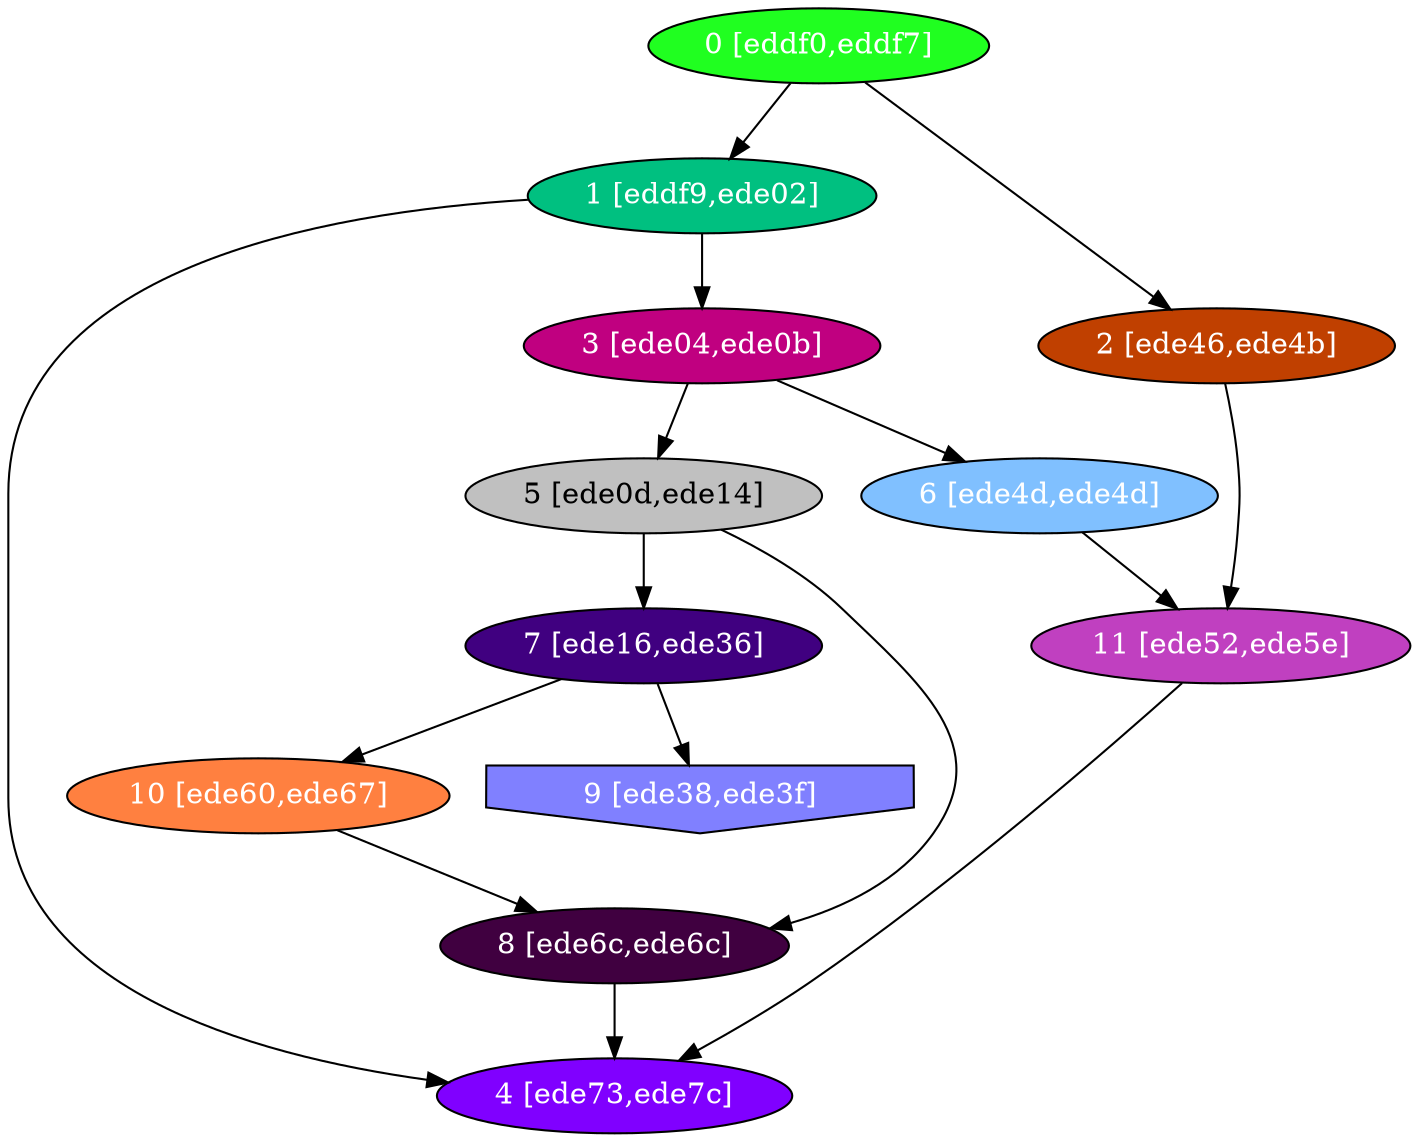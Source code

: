 diGraph libnss3{
	libnss3_0  [style=filled fillcolor="#20FF20" fontcolor="#ffffff" shape=oval label="0 [eddf0,eddf7]"]
	libnss3_1  [style=filled fillcolor="#00C080" fontcolor="#ffffff" shape=oval label="1 [eddf9,ede02]"]
	libnss3_2  [style=filled fillcolor="#C04000" fontcolor="#ffffff" shape=oval label="2 [ede46,ede4b]"]
	libnss3_3  [style=filled fillcolor="#C00080" fontcolor="#ffffff" shape=oval label="3 [ede04,ede0b]"]
	libnss3_4  [style=filled fillcolor="#8000FF" fontcolor="#ffffff" shape=oval label="4 [ede73,ede7c]"]
	libnss3_5  [style=filled fillcolor="#C0C0C0" fontcolor="#000000" shape=oval label="5 [ede0d,ede14]"]
	libnss3_6  [style=filled fillcolor="#80C0FF" fontcolor="#ffffff" shape=oval label="6 [ede4d,ede4d]"]
	libnss3_7  [style=filled fillcolor="#400080" fontcolor="#ffffff" shape=oval label="7 [ede16,ede36]"]
	libnss3_8  [style=filled fillcolor="#400040" fontcolor="#ffffff" shape=oval label="8 [ede6c,ede6c]"]
	libnss3_9  [style=filled fillcolor="#8080FF" fontcolor="#ffffff" shape=invhouse label="9 [ede38,ede3f]"]
	libnss3_a  [style=filled fillcolor="#FF8040" fontcolor="#ffffff" shape=oval label="10 [ede60,ede67]"]
	libnss3_b  [style=filled fillcolor="#C040C0" fontcolor="#ffffff" shape=oval label="11 [ede52,ede5e]"]

	libnss3_0 -> libnss3_1
	libnss3_0 -> libnss3_2
	libnss3_1 -> libnss3_3
	libnss3_1 -> libnss3_4
	libnss3_2 -> libnss3_b
	libnss3_3 -> libnss3_5
	libnss3_3 -> libnss3_6
	libnss3_5 -> libnss3_7
	libnss3_5 -> libnss3_8
	libnss3_6 -> libnss3_b
	libnss3_7 -> libnss3_9
	libnss3_7 -> libnss3_a
	libnss3_8 -> libnss3_4
	libnss3_a -> libnss3_8
	libnss3_b -> libnss3_4
}